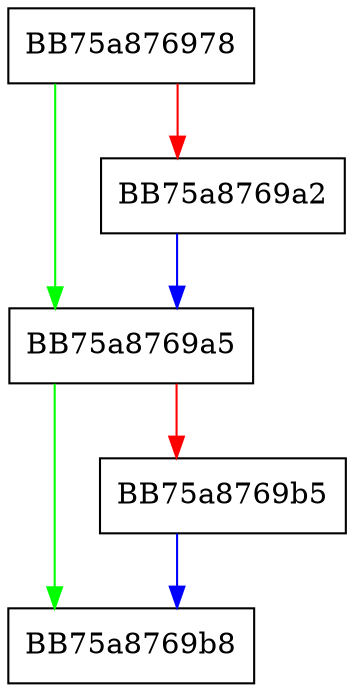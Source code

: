 digraph compare {
  node [shape="box"];
  graph [splines=ortho];
  BB75a876978 -> BB75a8769a5 [color="green"];
  BB75a876978 -> BB75a8769a2 [color="red"];
  BB75a8769a2 -> BB75a8769a5 [color="blue"];
  BB75a8769a5 -> BB75a8769b8 [color="green"];
  BB75a8769a5 -> BB75a8769b5 [color="red"];
  BB75a8769b5 -> BB75a8769b8 [color="blue"];
}